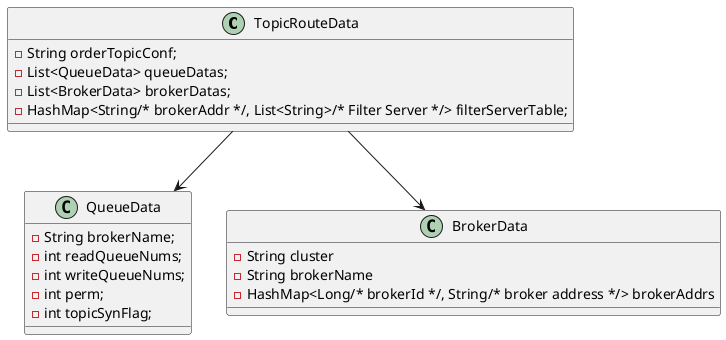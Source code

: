 @startuml

class TopicRouteData{
    - String orderTopicConf;
    - List<QueueData> queueDatas;
    - List<BrokerData> brokerDatas;
    - HashMap<String/* brokerAddr */, List<String>/* Filter Server */> filterServerTable;
}

class QueueData{
    - String brokerName;
    - int readQueueNums;
    - int writeQueueNums;
    - int perm;
    - int topicSynFlag;
}

class BrokerData{
    - String cluster
    - String brokerName
    - HashMap<Long/* brokerId */, String/* broker address */> brokerAddrs
}

TopicRouteData -->QueueData
TopicRouteData -->BrokerData

@enduml